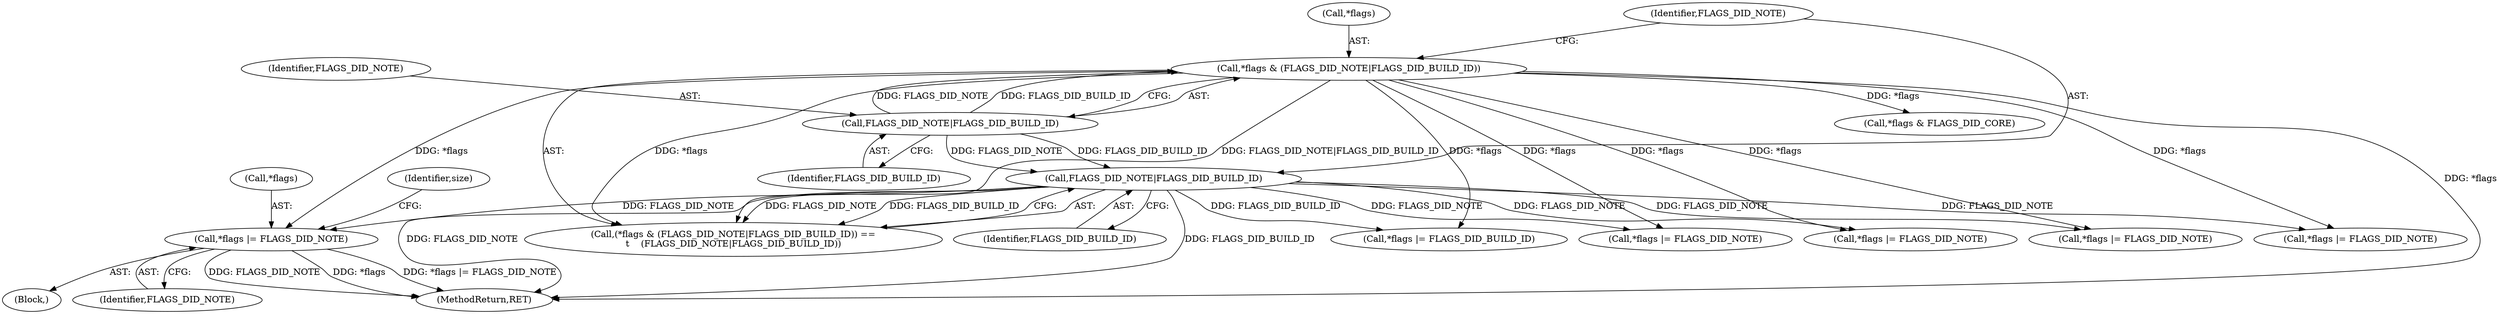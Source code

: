 digraph "0_file_b4c01141e5367f247b84dcaf6aefbb4e741842b8@pointer" {
"1000437" [label="(Call,*flags |= FLAGS_DID_NOTE)"];
"1000252" [label="(Call,*flags & (FLAGS_DID_NOTE|FLAGS_DID_BUILD_ID))"];
"1000255" [label="(Call,FLAGS_DID_NOTE|FLAGS_DID_BUILD_ID)"];
"1000258" [label="(Call,FLAGS_DID_NOTE|FLAGS_DID_BUILD_ID)"];
"1000251" [label="(Call,(*flags & (FLAGS_DID_NOTE|FLAGS_DID_BUILD_ID)) ==\n\t    (FLAGS_DID_NOTE|FLAGS_DID_BUILD_ID))"];
"1000518" [label="(Call,*flags |= FLAGS_DID_BUILD_ID)"];
"1001237" [label="(MethodReturn,RET)"];
"1000781" [label="(Call,*flags |= FLAGS_DID_NOTE)"];
"1000649" [label="(Call,*flags |= FLAGS_DID_NOTE)"];
"1000257" [label="(Identifier,FLAGS_DID_BUILD_ID)"];
"1000320" [label="(Block,)"];
"1000256" [label="(Identifier,FLAGS_DID_NOTE)"];
"1000437" [label="(Call,*flags |= FLAGS_DID_NOTE)"];
"1000857" [label="(Call,*flags |= FLAGS_DID_NOTE)"];
"1000742" [label="(Call,*flags |= FLAGS_DID_NOTE)"];
"1000440" [label="(Identifier,FLAGS_DID_NOTE)"];
"1000258" [label="(Call,FLAGS_DID_NOTE|FLAGS_DID_BUILD_ID)"];
"1000940" [label="(Call,*flags & FLAGS_DID_CORE)"];
"1000260" [label="(Identifier,FLAGS_DID_BUILD_ID)"];
"1000442" [label="(Identifier,size)"];
"1000259" [label="(Identifier,FLAGS_DID_NOTE)"];
"1000438" [label="(Call,*flags)"];
"1000252" [label="(Call,*flags & (FLAGS_DID_NOTE|FLAGS_DID_BUILD_ID))"];
"1000253" [label="(Call,*flags)"];
"1000255" [label="(Call,FLAGS_DID_NOTE|FLAGS_DID_BUILD_ID)"];
"1000437" -> "1000320"  [label="AST: "];
"1000437" -> "1000440"  [label="CFG: "];
"1000438" -> "1000437"  [label="AST: "];
"1000440" -> "1000437"  [label="AST: "];
"1000442" -> "1000437"  [label="CFG: "];
"1000437" -> "1001237"  [label="DDG: *flags |= FLAGS_DID_NOTE"];
"1000437" -> "1001237"  [label="DDG: FLAGS_DID_NOTE"];
"1000437" -> "1001237"  [label="DDG: *flags"];
"1000252" -> "1000437"  [label="DDG: *flags"];
"1000258" -> "1000437"  [label="DDG: FLAGS_DID_NOTE"];
"1000252" -> "1000251"  [label="AST: "];
"1000252" -> "1000255"  [label="CFG: "];
"1000253" -> "1000252"  [label="AST: "];
"1000255" -> "1000252"  [label="AST: "];
"1000259" -> "1000252"  [label="CFG: "];
"1000252" -> "1001237"  [label="DDG: *flags"];
"1000252" -> "1000251"  [label="DDG: *flags"];
"1000252" -> "1000251"  [label="DDG: FLAGS_DID_NOTE|FLAGS_DID_BUILD_ID"];
"1000255" -> "1000252"  [label="DDG: FLAGS_DID_NOTE"];
"1000255" -> "1000252"  [label="DDG: FLAGS_DID_BUILD_ID"];
"1000252" -> "1000518"  [label="DDG: *flags"];
"1000252" -> "1000649"  [label="DDG: *flags"];
"1000252" -> "1000742"  [label="DDG: *flags"];
"1000252" -> "1000781"  [label="DDG: *flags"];
"1000252" -> "1000857"  [label="DDG: *flags"];
"1000252" -> "1000940"  [label="DDG: *flags"];
"1000255" -> "1000257"  [label="CFG: "];
"1000256" -> "1000255"  [label="AST: "];
"1000257" -> "1000255"  [label="AST: "];
"1000255" -> "1000258"  [label="DDG: FLAGS_DID_NOTE"];
"1000255" -> "1000258"  [label="DDG: FLAGS_DID_BUILD_ID"];
"1000258" -> "1000251"  [label="AST: "];
"1000258" -> "1000260"  [label="CFG: "];
"1000259" -> "1000258"  [label="AST: "];
"1000260" -> "1000258"  [label="AST: "];
"1000251" -> "1000258"  [label="CFG: "];
"1000258" -> "1001237"  [label="DDG: FLAGS_DID_NOTE"];
"1000258" -> "1001237"  [label="DDG: FLAGS_DID_BUILD_ID"];
"1000258" -> "1000251"  [label="DDG: FLAGS_DID_NOTE"];
"1000258" -> "1000251"  [label="DDG: FLAGS_DID_BUILD_ID"];
"1000258" -> "1000518"  [label="DDG: FLAGS_DID_BUILD_ID"];
"1000258" -> "1000649"  [label="DDG: FLAGS_DID_NOTE"];
"1000258" -> "1000742"  [label="DDG: FLAGS_DID_NOTE"];
"1000258" -> "1000781"  [label="DDG: FLAGS_DID_NOTE"];
"1000258" -> "1000857"  [label="DDG: FLAGS_DID_NOTE"];
}
